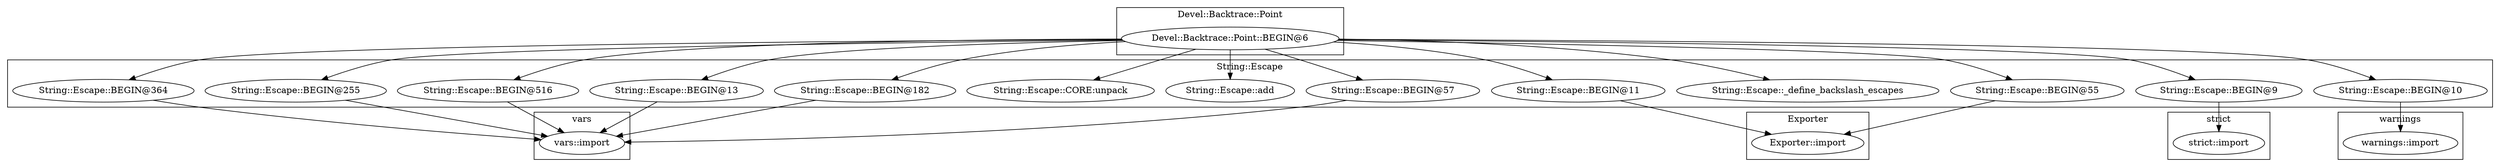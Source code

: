 digraph {
graph [overlap=false]
subgraph cluster_Exporter {
	label="Exporter";
	"Exporter::import";
}
subgraph cluster_String_Escape {
	label="String::Escape";
	"String::Escape::BEGIN@516";
	"String::Escape::BEGIN@11";
	"String::Escape::BEGIN@364";
	"String::Escape::_define_backslash_escapes";
	"String::Escape::BEGIN@55";
	"String::Escape::BEGIN@182";
	"String::Escape::add";
	"String::Escape::CORE:unpack";
	"String::Escape::BEGIN@13";
	"String::Escape::BEGIN@255";
	"String::Escape::BEGIN@9";
	"String::Escape::BEGIN@57";
	"String::Escape::BEGIN@10";
}
subgraph cluster_warnings {
	label="warnings";
	"warnings::import";
}
subgraph cluster_vars {
	label="vars";
	"vars::import";
}
subgraph cluster_Devel_Backtrace_Point {
	label="Devel::Backtrace::Point";
	"Devel::Backtrace::Point::BEGIN@6";
}
subgraph cluster_strict {
	label="strict";
	"strict::import";
}
"Devel::Backtrace::Point::BEGIN@6" -> "String::Escape::BEGIN@11";
"Devel::Backtrace::Point::BEGIN@6" -> "String::Escape::BEGIN@364";
"String::Escape::BEGIN@11" -> "Exporter::import";
"String::Escape::BEGIN@55" -> "Exporter::import";
"Devel::Backtrace::Point::BEGIN@6" -> "String::Escape::BEGIN@10";
"Devel::Backtrace::Point::BEGIN@6" -> "String::Escape::add";
"Devel::Backtrace::Point::BEGIN@6" -> "String::Escape::BEGIN@255";
"String::Escape::BEGIN@10" -> "warnings::import";
"Devel::Backtrace::Point::BEGIN@6" -> "String::Escape::BEGIN@55";
"String::Escape::BEGIN@364" -> "vars::import";
"String::Escape::BEGIN@255" -> "vars::import";
"String::Escape::BEGIN@57" -> "vars::import";
"String::Escape::BEGIN@182" -> "vars::import";
"String::Escape::BEGIN@516" -> "vars::import";
"String::Escape::BEGIN@13" -> "vars::import";
"String::Escape::BEGIN@9" -> "strict::import";
"Devel::Backtrace::Point::BEGIN@6" -> "String::Escape::BEGIN@516";
"Devel::Backtrace::Point::BEGIN@6" -> "String::Escape::CORE:unpack";
"Devel::Backtrace::Point::BEGIN@6" -> "String::Escape::_define_backslash_escapes";
"Devel::Backtrace::Point::BEGIN@6" -> "String::Escape::BEGIN@13";
"Devel::Backtrace::Point::BEGIN@6" -> "String::Escape::BEGIN@57";
"Devel::Backtrace::Point::BEGIN@6" -> "String::Escape::BEGIN@9";
"Devel::Backtrace::Point::BEGIN@6" -> "String::Escape::BEGIN@182";
}
